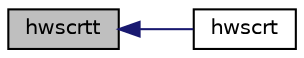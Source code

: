 digraph "hwscrtt"
{
  edge [fontname="Helvetica",fontsize="10",labelfontname="Helvetica",labelfontsize="10"];
  node [fontname="Helvetica",fontsize="10",shape=record];
  rankdir="LR";
  Node1 [label="hwscrtt",height=0.2,width=0.4,color="black", fillcolor="grey75", style="filled", fontcolor="black"];
  Node1 -> Node2 [dir="back",color="midnightblue",fontsize="10",style="solid",fontname="Helvetica"];
  Node2 [label="hwscrt",height=0.2,width=0.4,color="black", fillcolor="white", style="filled",URL="$hwscrt_8f.html#a56abb5c96afe821e6901842afb8ca482"];
}
